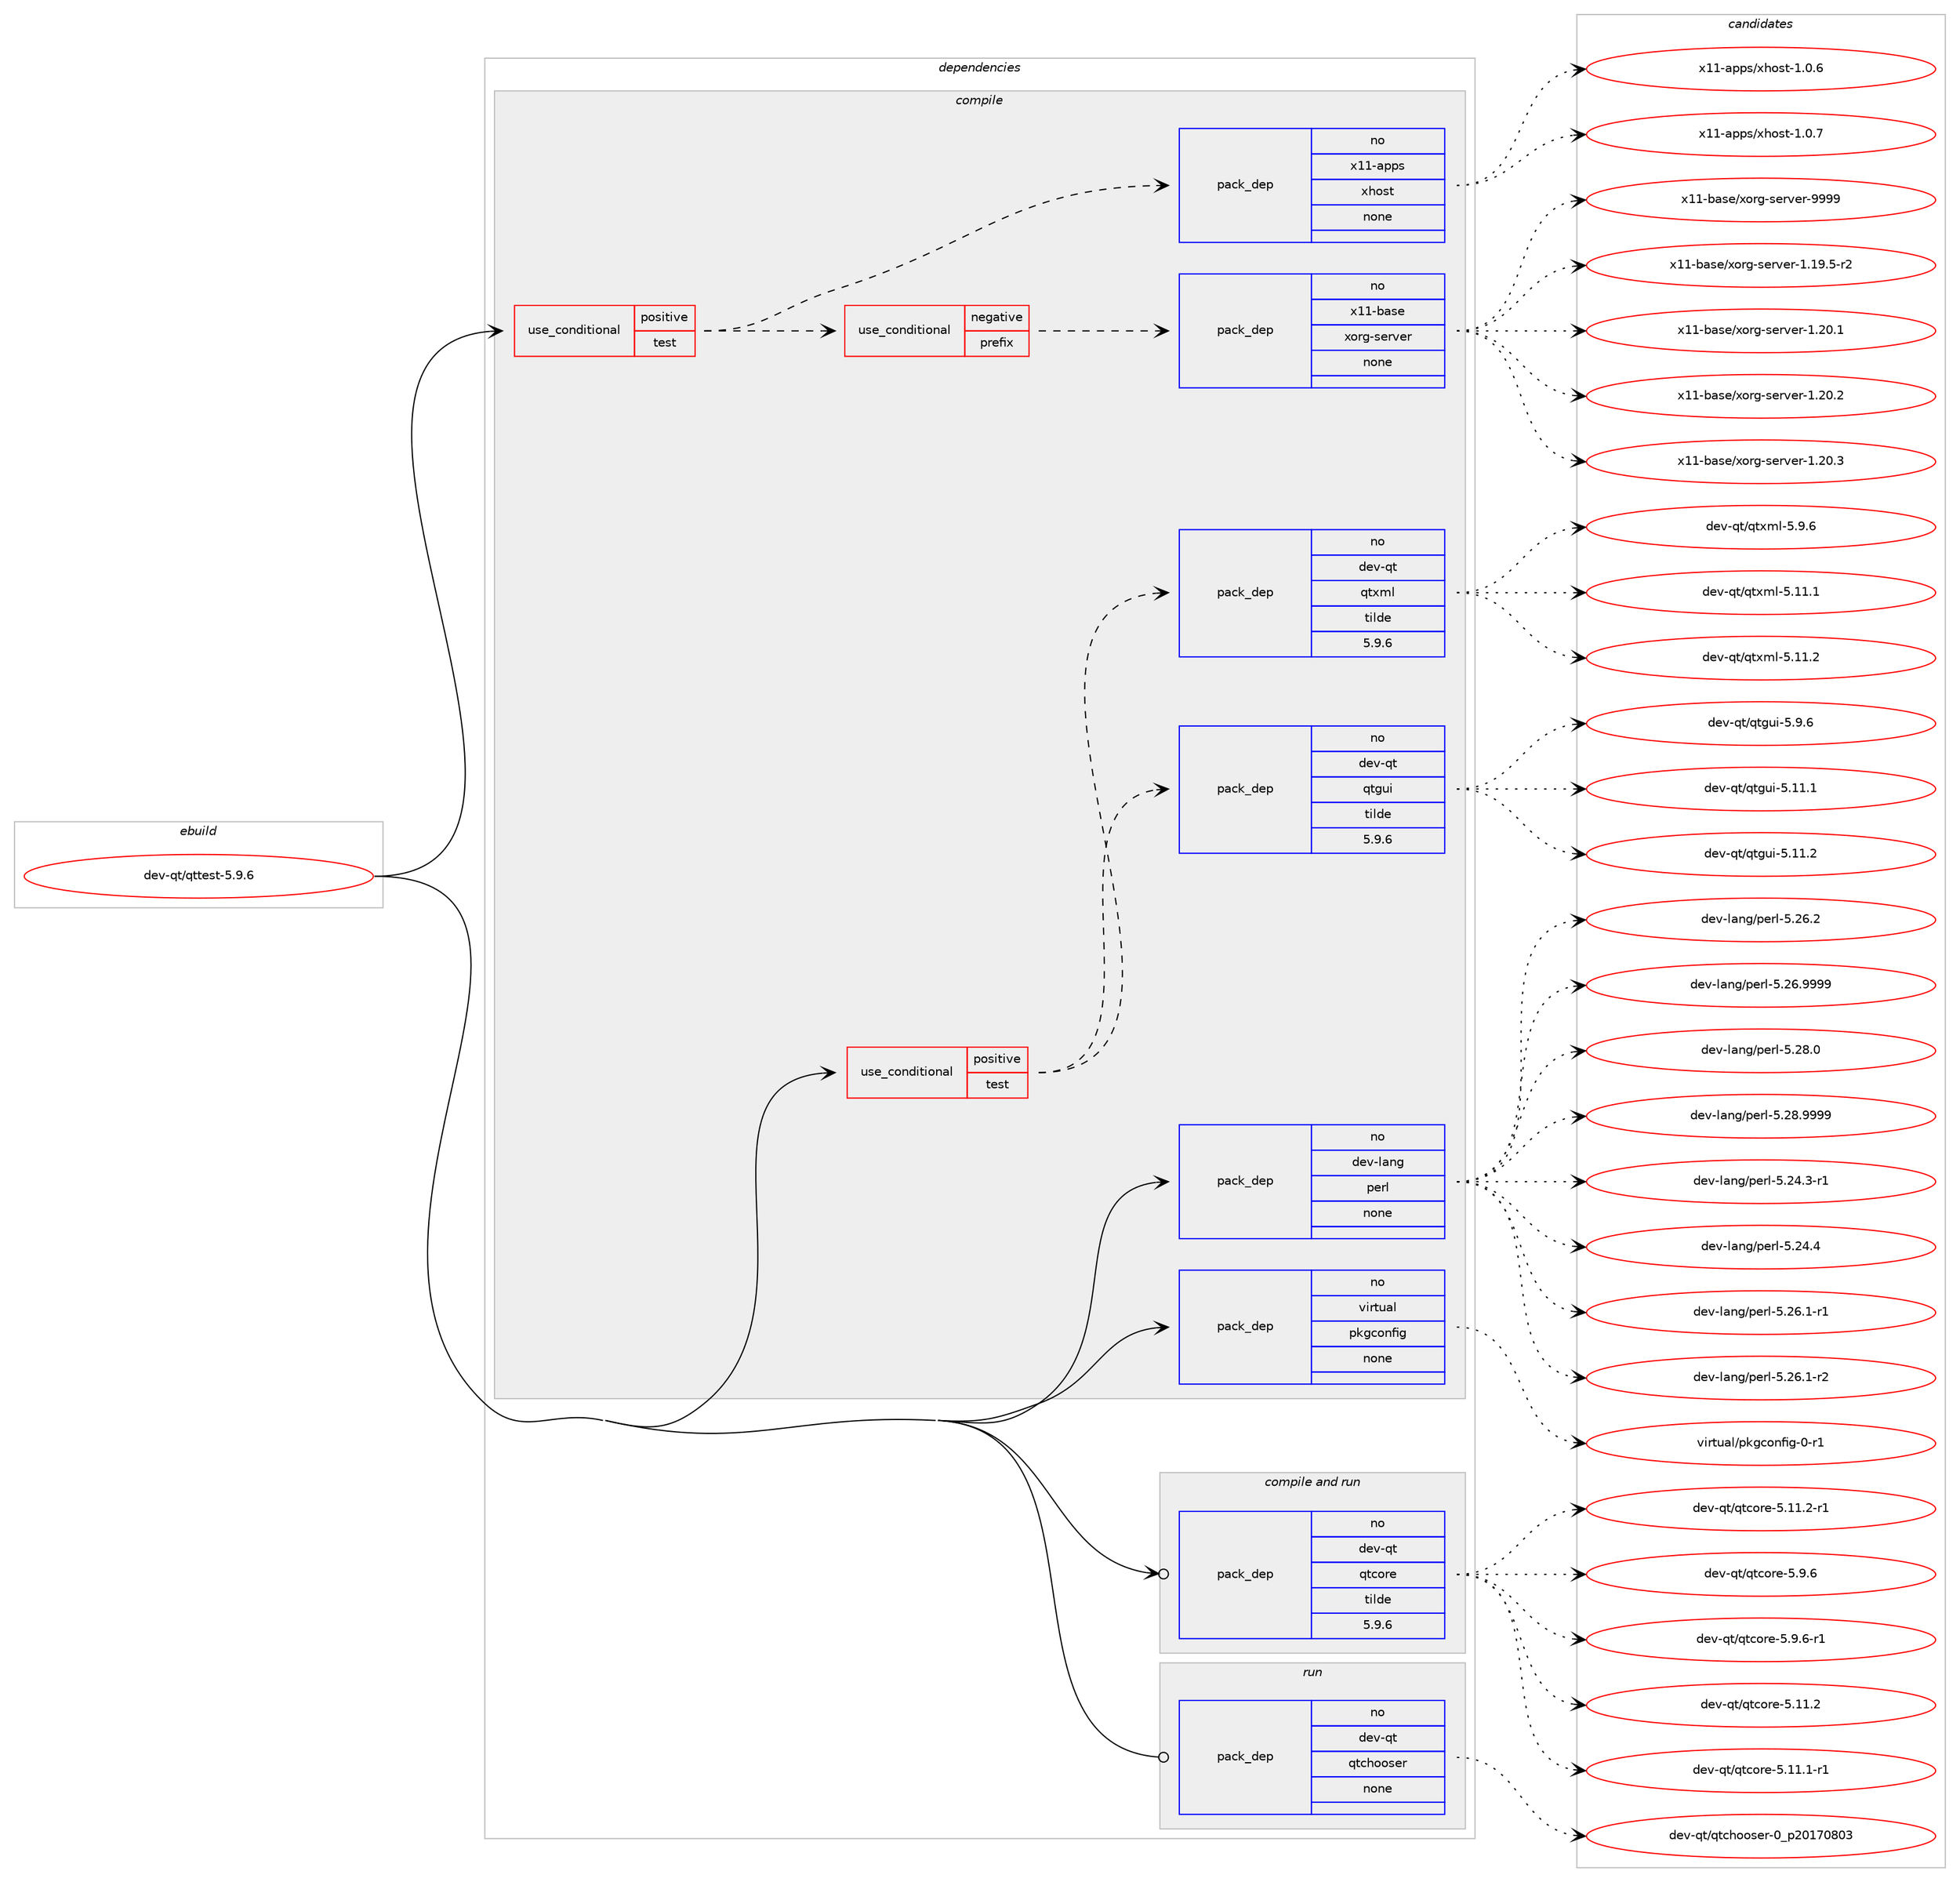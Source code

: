 digraph prolog {

# *************
# Graph options
# *************

newrank=true;
concentrate=true;
compound=true;
graph [rankdir=LR,fontname=Helvetica,fontsize=10,ranksep=1.5];#, ranksep=2.5, nodesep=0.2];
edge  [arrowhead=vee];
node  [fontname=Helvetica,fontsize=10];

# **********
# The ebuild
# **********

subgraph cluster_leftcol {
color=gray;
rank=same;
label=<<i>ebuild</i>>;
id [label="dev-qt/qttest-5.9.6", color=red, width=4, href="../dev-qt/qttest-5.9.6.svg"];
}

# ****************
# The dependencies
# ****************

subgraph cluster_midcol {
color=gray;
label=<<i>dependencies</i>>;
subgraph cluster_compile {
fillcolor="#eeeeee";
style=filled;
label=<<i>compile</i>>;
subgraph cond667 {
dependency3934 [label=<<TABLE BORDER="0" CELLBORDER="1" CELLSPACING="0" CELLPADDING="4"><TR><TD ROWSPAN="3" CELLPADDING="10">use_conditional</TD></TR><TR><TD>positive</TD></TR><TR><TD>test</TD></TR></TABLE>>, shape=none, color=red];
subgraph cond668 {
dependency3935 [label=<<TABLE BORDER="0" CELLBORDER="1" CELLSPACING="0" CELLPADDING="4"><TR><TD ROWSPAN="3" CELLPADDING="10">use_conditional</TD></TR><TR><TD>negative</TD></TR><TR><TD>prefix</TD></TR></TABLE>>, shape=none, color=red];
subgraph pack3150 {
dependency3936 [label=<<TABLE BORDER="0" CELLBORDER="1" CELLSPACING="0" CELLPADDING="4" WIDTH="220"><TR><TD ROWSPAN="6" CELLPADDING="30">pack_dep</TD></TR><TR><TD WIDTH="110">no</TD></TR><TR><TD>x11-base</TD></TR><TR><TD>xorg-server</TD></TR><TR><TD>none</TD></TR><TR><TD></TD></TR></TABLE>>, shape=none, color=blue];
}
dependency3935:e -> dependency3936:w [weight=20,style="dashed",arrowhead="vee"];
}
dependency3934:e -> dependency3935:w [weight=20,style="dashed",arrowhead="vee"];
subgraph pack3151 {
dependency3937 [label=<<TABLE BORDER="0" CELLBORDER="1" CELLSPACING="0" CELLPADDING="4" WIDTH="220"><TR><TD ROWSPAN="6" CELLPADDING="30">pack_dep</TD></TR><TR><TD WIDTH="110">no</TD></TR><TR><TD>x11-apps</TD></TR><TR><TD>xhost</TD></TR><TR><TD>none</TD></TR><TR><TD></TD></TR></TABLE>>, shape=none, color=blue];
}
dependency3934:e -> dependency3937:w [weight=20,style="dashed",arrowhead="vee"];
}
id:e -> dependency3934:w [weight=20,style="solid",arrowhead="vee"];
subgraph cond669 {
dependency3938 [label=<<TABLE BORDER="0" CELLBORDER="1" CELLSPACING="0" CELLPADDING="4"><TR><TD ROWSPAN="3" CELLPADDING="10">use_conditional</TD></TR><TR><TD>positive</TD></TR><TR><TD>test</TD></TR></TABLE>>, shape=none, color=red];
subgraph pack3152 {
dependency3939 [label=<<TABLE BORDER="0" CELLBORDER="1" CELLSPACING="0" CELLPADDING="4" WIDTH="220"><TR><TD ROWSPAN="6" CELLPADDING="30">pack_dep</TD></TR><TR><TD WIDTH="110">no</TD></TR><TR><TD>dev-qt</TD></TR><TR><TD>qtgui</TD></TR><TR><TD>tilde</TD></TR><TR><TD>5.9.6</TD></TR></TABLE>>, shape=none, color=blue];
}
dependency3938:e -> dependency3939:w [weight=20,style="dashed",arrowhead="vee"];
subgraph pack3153 {
dependency3940 [label=<<TABLE BORDER="0" CELLBORDER="1" CELLSPACING="0" CELLPADDING="4" WIDTH="220"><TR><TD ROWSPAN="6" CELLPADDING="30">pack_dep</TD></TR><TR><TD WIDTH="110">no</TD></TR><TR><TD>dev-qt</TD></TR><TR><TD>qtxml</TD></TR><TR><TD>tilde</TD></TR><TR><TD>5.9.6</TD></TR></TABLE>>, shape=none, color=blue];
}
dependency3938:e -> dependency3940:w [weight=20,style="dashed",arrowhead="vee"];
}
id:e -> dependency3938:w [weight=20,style="solid",arrowhead="vee"];
subgraph pack3154 {
dependency3941 [label=<<TABLE BORDER="0" CELLBORDER="1" CELLSPACING="0" CELLPADDING="4" WIDTH="220"><TR><TD ROWSPAN="6" CELLPADDING="30">pack_dep</TD></TR><TR><TD WIDTH="110">no</TD></TR><TR><TD>dev-lang</TD></TR><TR><TD>perl</TD></TR><TR><TD>none</TD></TR><TR><TD></TD></TR></TABLE>>, shape=none, color=blue];
}
id:e -> dependency3941:w [weight=20,style="solid",arrowhead="vee"];
subgraph pack3155 {
dependency3942 [label=<<TABLE BORDER="0" CELLBORDER="1" CELLSPACING="0" CELLPADDING="4" WIDTH="220"><TR><TD ROWSPAN="6" CELLPADDING="30">pack_dep</TD></TR><TR><TD WIDTH="110">no</TD></TR><TR><TD>virtual</TD></TR><TR><TD>pkgconfig</TD></TR><TR><TD>none</TD></TR><TR><TD></TD></TR></TABLE>>, shape=none, color=blue];
}
id:e -> dependency3942:w [weight=20,style="solid",arrowhead="vee"];
}
subgraph cluster_compileandrun {
fillcolor="#eeeeee";
style=filled;
label=<<i>compile and run</i>>;
subgraph pack3156 {
dependency3943 [label=<<TABLE BORDER="0" CELLBORDER="1" CELLSPACING="0" CELLPADDING="4" WIDTH="220"><TR><TD ROWSPAN="6" CELLPADDING="30">pack_dep</TD></TR><TR><TD WIDTH="110">no</TD></TR><TR><TD>dev-qt</TD></TR><TR><TD>qtcore</TD></TR><TR><TD>tilde</TD></TR><TR><TD>5.9.6</TD></TR></TABLE>>, shape=none, color=blue];
}
id:e -> dependency3943:w [weight=20,style="solid",arrowhead="odotvee"];
}
subgraph cluster_run {
fillcolor="#eeeeee";
style=filled;
label=<<i>run</i>>;
subgraph pack3157 {
dependency3944 [label=<<TABLE BORDER="0" CELLBORDER="1" CELLSPACING="0" CELLPADDING="4" WIDTH="220"><TR><TD ROWSPAN="6" CELLPADDING="30">pack_dep</TD></TR><TR><TD WIDTH="110">no</TD></TR><TR><TD>dev-qt</TD></TR><TR><TD>qtchooser</TD></TR><TR><TD>none</TD></TR><TR><TD></TD></TR></TABLE>>, shape=none, color=blue];
}
id:e -> dependency3944:w [weight=20,style="solid",arrowhead="odot"];
}
}

# **************
# The candidates
# **************

subgraph cluster_choices {
rank=same;
color=gray;
label=<<i>candidates</i>>;

subgraph choice3150 {
color=black;
nodesep=1;
choice12049494598971151014712011111410345115101114118101114454946495746534511450 [label="x11-base/xorg-server-1.19.5-r2", color=red, width=4,href="../x11-base/xorg-server-1.19.5-r2.svg"];
choice1204949459897115101471201111141034511510111411810111445494650484649 [label="x11-base/xorg-server-1.20.1", color=red, width=4,href="../x11-base/xorg-server-1.20.1.svg"];
choice1204949459897115101471201111141034511510111411810111445494650484650 [label="x11-base/xorg-server-1.20.2", color=red, width=4,href="../x11-base/xorg-server-1.20.2.svg"];
choice1204949459897115101471201111141034511510111411810111445494650484651 [label="x11-base/xorg-server-1.20.3", color=red, width=4,href="../x11-base/xorg-server-1.20.3.svg"];
choice120494945989711510147120111114103451151011141181011144557575757 [label="x11-base/xorg-server-9999", color=red, width=4,href="../x11-base/xorg-server-9999.svg"];
dependency3936:e -> choice12049494598971151014712011111410345115101114118101114454946495746534511450:w [style=dotted,weight="100"];
dependency3936:e -> choice1204949459897115101471201111141034511510111411810111445494650484649:w [style=dotted,weight="100"];
dependency3936:e -> choice1204949459897115101471201111141034511510111411810111445494650484650:w [style=dotted,weight="100"];
dependency3936:e -> choice1204949459897115101471201111141034511510111411810111445494650484651:w [style=dotted,weight="100"];
dependency3936:e -> choice120494945989711510147120111114103451151011141181011144557575757:w [style=dotted,weight="100"];
}
subgraph choice3151 {
color=black;
nodesep=1;
choice1204949459711211211547120104111115116454946484654 [label="x11-apps/xhost-1.0.6", color=red, width=4,href="../x11-apps/xhost-1.0.6.svg"];
choice1204949459711211211547120104111115116454946484655 [label="x11-apps/xhost-1.0.7", color=red, width=4,href="../x11-apps/xhost-1.0.7.svg"];
dependency3937:e -> choice1204949459711211211547120104111115116454946484654:w [style=dotted,weight="100"];
dependency3937:e -> choice1204949459711211211547120104111115116454946484655:w [style=dotted,weight="100"];
}
subgraph choice3152 {
color=black;
nodesep=1;
choice100101118451131164711311610311710545534649494649 [label="dev-qt/qtgui-5.11.1", color=red, width=4,href="../dev-qt/qtgui-5.11.1.svg"];
choice100101118451131164711311610311710545534649494650 [label="dev-qt/qtgui-5.11.2", color=red, width=4,href="../dev-qt/qtgui-5.11.2.svg"];
choice1001011184511311647113116103117105455346574654 [label="dev-qt/qtgui-5.9.6", color=red, width=4,href="../dev-qt/qtgui-5.9.6.svg"];
dependency3939:e -> choice100101118451131164711311610311710545534649494649:w [style=dotted,weight="100"];
dependency3939:e -> choice100101118451131164711311610311710545534649494650:w [style=dotted,weight="100"];
dependency3939:e -> choice1001011184511311647113116103117105455346574654:w [style=dotted,weight="100"];
}
subgraph choice3153 {
color=black;
nodesep=1;
choice100101118451131164711311612010910845534649494649 [label="dev-qt/qtxml-5.11.1", color=red, width=4,href="../dev-qt/qtxml-5.11.1.svg"];
choice100101118451131164711311612010910845534649494650 [label="dev-qt/qtxml-5.11.2", color=red, width=4,href="../dev-qt/qtxml-5.11.2.svg"];
choice1001011184511311647113116120109108455346574654 [label="dev-qt/qtxml-5.9.6", color=red, width=4,href="../dev-qt/qtxml-5.9.6.svg"];
dependency3940:e -> choice100101118451131164711311612010910845534649494649:w [style=dotted,weight="100"];
dependency3940:e -> choice100101118451131164711311612010910845534649494650:w [style=dotted,weight="100"];
dependency3940:e -> choice1001011184511311647113116120109108455346574654:w [style=dotted,weight="100"];
}
subgraph choice3154 {
color=black;
nodesep=1;
choice100101118451089711010347112101114108455346505246514511449 [label="dev-lang/perl-5.24.3-r1", color=red, width=4,href="../dev-lang/perl-5.24.3-r1.svg"];
choice10010111845108971101034711210111410845534650524652 [label="dev-lang/perl-5.24.4", color=red, width=4,href="../dev-lang/perl-5.24.4.svg"];
choice100101118451089711010347112101114108455346505446494511449 [label="dev-lang/perl-5.26.1-r1", color=red, width=4,href="../dev-lang/perl-5.26.1-r1.svg"];
choice100101118451089711010347112101114108455346505446494511450 [label="dev-lang/perl-5.26.1-r2", color=red, width=4,href="../dev-lang/perl-5.26.1-r2.svg"];
choice10010111845108971101034711210111410845534650544650 [label="dev-lang/perl-5.26.2", color=red, width=4,href="../dev-lang/perl-5.26.2.svg"];
choice10010111845108971101034711210111410845534650544657575757 [label="dev-lang/perl-5.26.9999", color=red, width=4,href="../dev-lang/perl-5.26.9999.svg"];
choice10010111845108971101034711210111410845534650564648 [label="dev-lang/perl-5.28.0", color=red, width=4,href="../dev-lang/perl-5.28.0.svg"];
choice10010111845108971101034711210111410845534650564657575757 [label="dev-lang/perl-5.28.9999", color=red, width=4,href="../dev-lang/perl-5.28.9999.svg"];
dependency3941:e -> choice100101118451089711010347112101114108455346505246514511449:w [style=dotted,weight="100"];
dependency3941:e -> choice10010111845108971101034711210111410845534650524652:w [style=dotted,weight="100"];
dependency3941:e -> choice100101118451089711010347112101114108455346505446494511449:w [style=dotted,weight="100"];
dependency3941:e -> choice100101118451089711010347112101114108455346505446494511450:w [style=dotted,weight="100"];
dependency3941:e -> choice10010111845108971101034711210111410845534650544650:w [style=dotted,weight="100"];
dependency3941:e -> choice10010111845108971101034711210111410845534650544657575757:w [style=dotted,weight="100"];
dependency3941:e -> choice10010111845108971101034711210111410845534650564648:w [style=dotted,weight="100"];
dependency3941:e -> choice10010111845108971101034711210111410845534650564657575757:w [style=dotted,weight="100"];
}
subgraph choice3155 {
color=black;
nodesep=1;
choice11810511411611797108471121071039911111010210510345484511449 [label="virtual/pkgconfig-0-r1", color=red, width=4,href="../virtual/pkgconfig-0-r1.svg"];
dependency3942:e -> choice11810511411611797108471121071039911111010210510345484511449:w [style=dotted,weight="100"];
}
subgraph choice3156 {
color=black;
nodesep=1;
choice10010111845113116471131169911111410145534649494650 [label="dev-qt/qtcore-5.11.2", color=red, width=4,href="../dev-qt/qtcore-5.11.2.svg"];
choice100101118451131164711311699111114101455346494946494511449 [label="dev-qt/qtcore-5.11.1-r1", color=red, width=4,href="../dev-qt/qtcore-5.11.1-r1.svg"];
choice100101118451131164711311699111114101455346494946504511449 [label="dev-qt/qtcore-5.11.2-r1", color=red, width=4,href="../dev-qt/qtcore-5.11.2-r1.svg"];
choice100101118451131164711311699111114101455346574654 [label="dev-qt/qtcore-5.9.6", color=red, width=4,href="../dev-qt/qtcore-5.9.6.svg"];
choice1001011184511311647113116991111141014553465746544511449 [label="dev-qt/qtcore-5.9.6-r1", color=red, width=4,href="../dev-qt/qtcore-5.9.6-r1.svg"];
dependency3943:e -> choice10010111845113116471131169911111410145534649494650:w [style=dotted,weight="100"];
dependency3943:e -> choice100101118451131164711311699111114101455346494946494511449:w [style=dotted,weight="100"];
dependency3943:e -> choice100101118451131164711311699111114101455346494946504511449:w [style=dotted,weight="100"];
dependency3943:e -> choice100101118451131164711311699111114101455346574654:w [style=dotted,weight="100"];
dependency3943:e -> choice1001011184511311647113116991111141014553465746544511449:w [style=dotted,weight="100"];
}
subgraph choice3157 {
color=black;
nodesep=1;
choice1001011184511311647113116991041111111151011144548951125048495548564851 [label="dev-qt/qtchooser-0_p20170803", color=red, width=4,href="../dev-qt/qtchooser-0_p20170803.svg"];
dependency3944:e -> choice1001011184511311647113116991041111111151011144548951125048495548564851:w [style=dotted,weight="100"];
}
}

}
